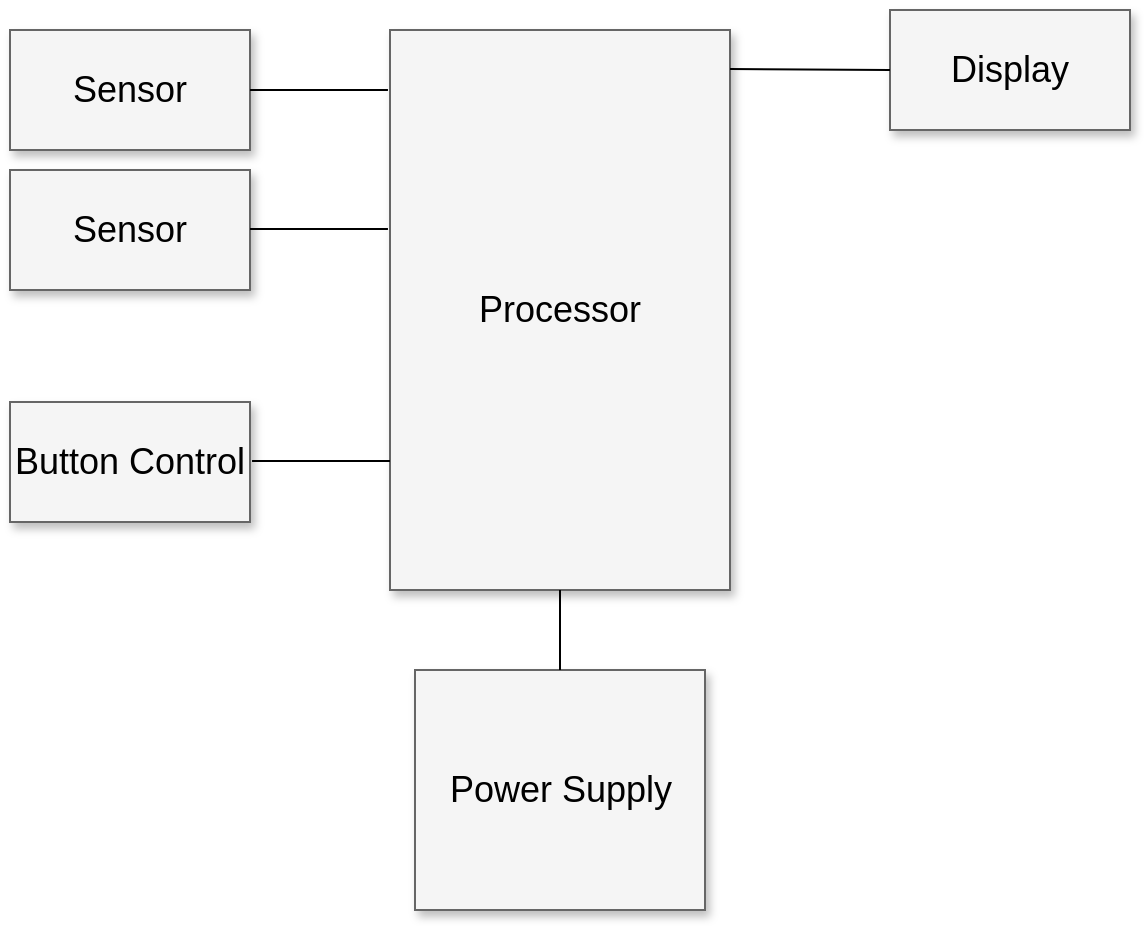 <mxfile version="17.2.4" type="github"><diagram name="Page-1" id="90a13364-a465-7bf4-72fc-28e22215d7a0"><mxGraphModel dx="1298" dy="870" grid="1" gridSize="10" guides="1" tooltips="1" connect="1" arrows="1" fold="1" page="1" pageScale="1.5" pageWidth="1169" pageHeight="826" background="none" math="0" shadow="0"><root><mxCell id="0" style=";html=1;"/><mxCell id="1" style=";html=1;" parent="0"/><mxCell id="3a17f1ce550125da-2" value="Processor" style="whiteSpace=wrap;html=1;shadow=1;fontSize=18;fillColor=#f5f5f5;strokeColor=#666666;" parent="1" vertex="1"><mxGeometry x="787" y="454" width="170" height="280" as="geometry"/></mxCell><mxCell id="3a17f1ce550125da-4" value="Display" style="whiteSpace=wrap;html=1;shadow=1;fontSize=18;fillColor=#f5f5f5;strokeColor=#666666;" parent="1" vertex="1"><mxGeometry x="1037" y="444" width="120" height="60" as="geometry"/></mxCell><mxCell id="3a17f1ce550125da-9" value="Sensor" style="whiteSpace=wrap;html=1;shadow=1;fontSize=18;fillColor=#f5f5f5;strokeColor=#666666;" parent="1" vertex="1"><mxGeometry x="597" y="454" width="120" height="60" as="geometry"/></mxCell><mxCell id="3a17f1ce550125da-10" value="Power Supply" style="whiteSpace=wrap;html=1;shadow=1;fontSize=18;fillColor=#f5f5f5;strokeColor=#666666;" parent="1" vertex="1"><mxGeometry x="799.5" y="774" width="145" height="120" as="geometry"/></mxCell><mxCell id="ZIHgVNV_vWNdP-cPl0-p-3" value="Sensor" style="whiteSpace=wrap;html=1;shadow=1;fontSize=18;fillColor=#f5f5f5;strokeColor=#666666;" vertex="1" parent="1"><mxGeometry x="597" y="524" width="120" height="60" as="geometry"/></mxCell><mxCell id="ZIHgVNV_vWNdP-cPl0-p-8" value="Button Control" style="whiteSpace=wrap;html=1;shadow=1;fontSize=18;fillColor=#f5f5f5;strokeColor=#666666;" vertex="1" parent="1"><mxGeometry x="597" y="640" width="120" height="60" as="geometry"/></mxCell><mxCell id="ZIHgVNV_vWNdP-cPl0-p-12" value="" style="endArrow=none;html=1;rounded=0;strokeColor=default;exitX=1;exitY=0.5;exitDx=0;exitDy=0;entryX=-0.006;entryY=0.107;entryDx=0;entryDy=0;entryPerimeter=0;" edge="1" parent="1" source="3a17f1ce550125da-9" target="3a17f1ce550125da-2"><mxGeometry width="50" height="50" relative="1" as="geometry"><mxPoint x="760" y="520" as="sourcePoint"/><mxPoint x="810" y="470" as="targetPoint"/></mxGeometry></mxCell><mxCell id="ZIHgVNV_vWNdP-cPl0-p-13" value="" style="endArrow=none;html=1;rounded=0;strokeColor=default;exitX=1;exitY=0.5;exitDx=0;exitDy=0;entryX=-0.006;entryY=0.107;entryDx=0;entryDy=0;entryPerimeter=0;" edge="1" parent="1"><mxGeometry width="50" height="50" relative="1" as="geometry"><mxPoint x="717" y="553.54" as="sourcePoint"/><mxPoint x="785.98" y="553.5" as="targetPoint"/></mxGeometry></mxCell><mxCell id="ZIHgVNV_vWNdP-cPl0-p-14" value="" style="endArrow=none;html=1;rounded=0;strokeColor=default;exitX=1;exitY=0.5;exitDx=0;exitDy=0;entryX=-0.006;entryY=0.107;entryDx=0;entryDy=0;entryPerimeter=0;" edge="1" parent="1"><mxGeometry width="50" height="50" relative="1" as="geometry"><mxPoint x="718.02" y="669.54" as="sourcePoint"/><mxPoint x="787" y="669.5" as="targetPoint"/></mxGeometry></mxCell><mxCell id="ZIHgVNV_vWNdP-cPl0-p-15" value="" style="endArrow=none;html=1;rounded=0;strokeColor=default;exitX=1;exitY=0.5;exitDx=0;exitDy=0;entryX=0;entryY=0.5;entryDx=0;entryDy=0;" edge="1" parent="1" target="3a17f1ce550125da-4"><mxGeometry width="50" height="50" relative="1" as="geometry"><mxPoint x="957" y="473.54" as="sourcePoint"/><mxPoint x="1025.98" y="473.5" as="targetPoint"/></mxGeometry></mxCell><mxCell id="ZIHgVNV_vWNdP-cPl0-p-16" value="" style="endArrow=none;html=1;rounded=0;strokeColor=default;exitX=0.5;exitY=1;exitDx=0;exitDy=0;entryX=0.5;entryY=0;entryDx=0;entryDy=0;" edge="1" parent="1" source="3a17f1ce550125da-2" target="3a17f1ce550125da-10"><mxGeometry width="50" height="50" relative="1" as="geometry"><mxPoint x="757" y="524" as="sourcePoint"/><mxPoint x="825.98" y="523.96" as="targetPoint"/></mxGeometry></mxCell></root></mxGraphModel></diagram></mxfile>